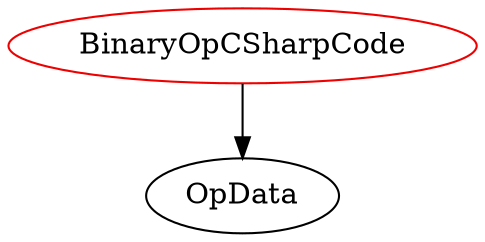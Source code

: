 digraph binaryopcsharpcode{
BinaryOpCSharpCode -> OpData;
BinaryOpCSharpCode	[shape=oval, color=red2, label="BinaryOpCSharpCode"];
}
